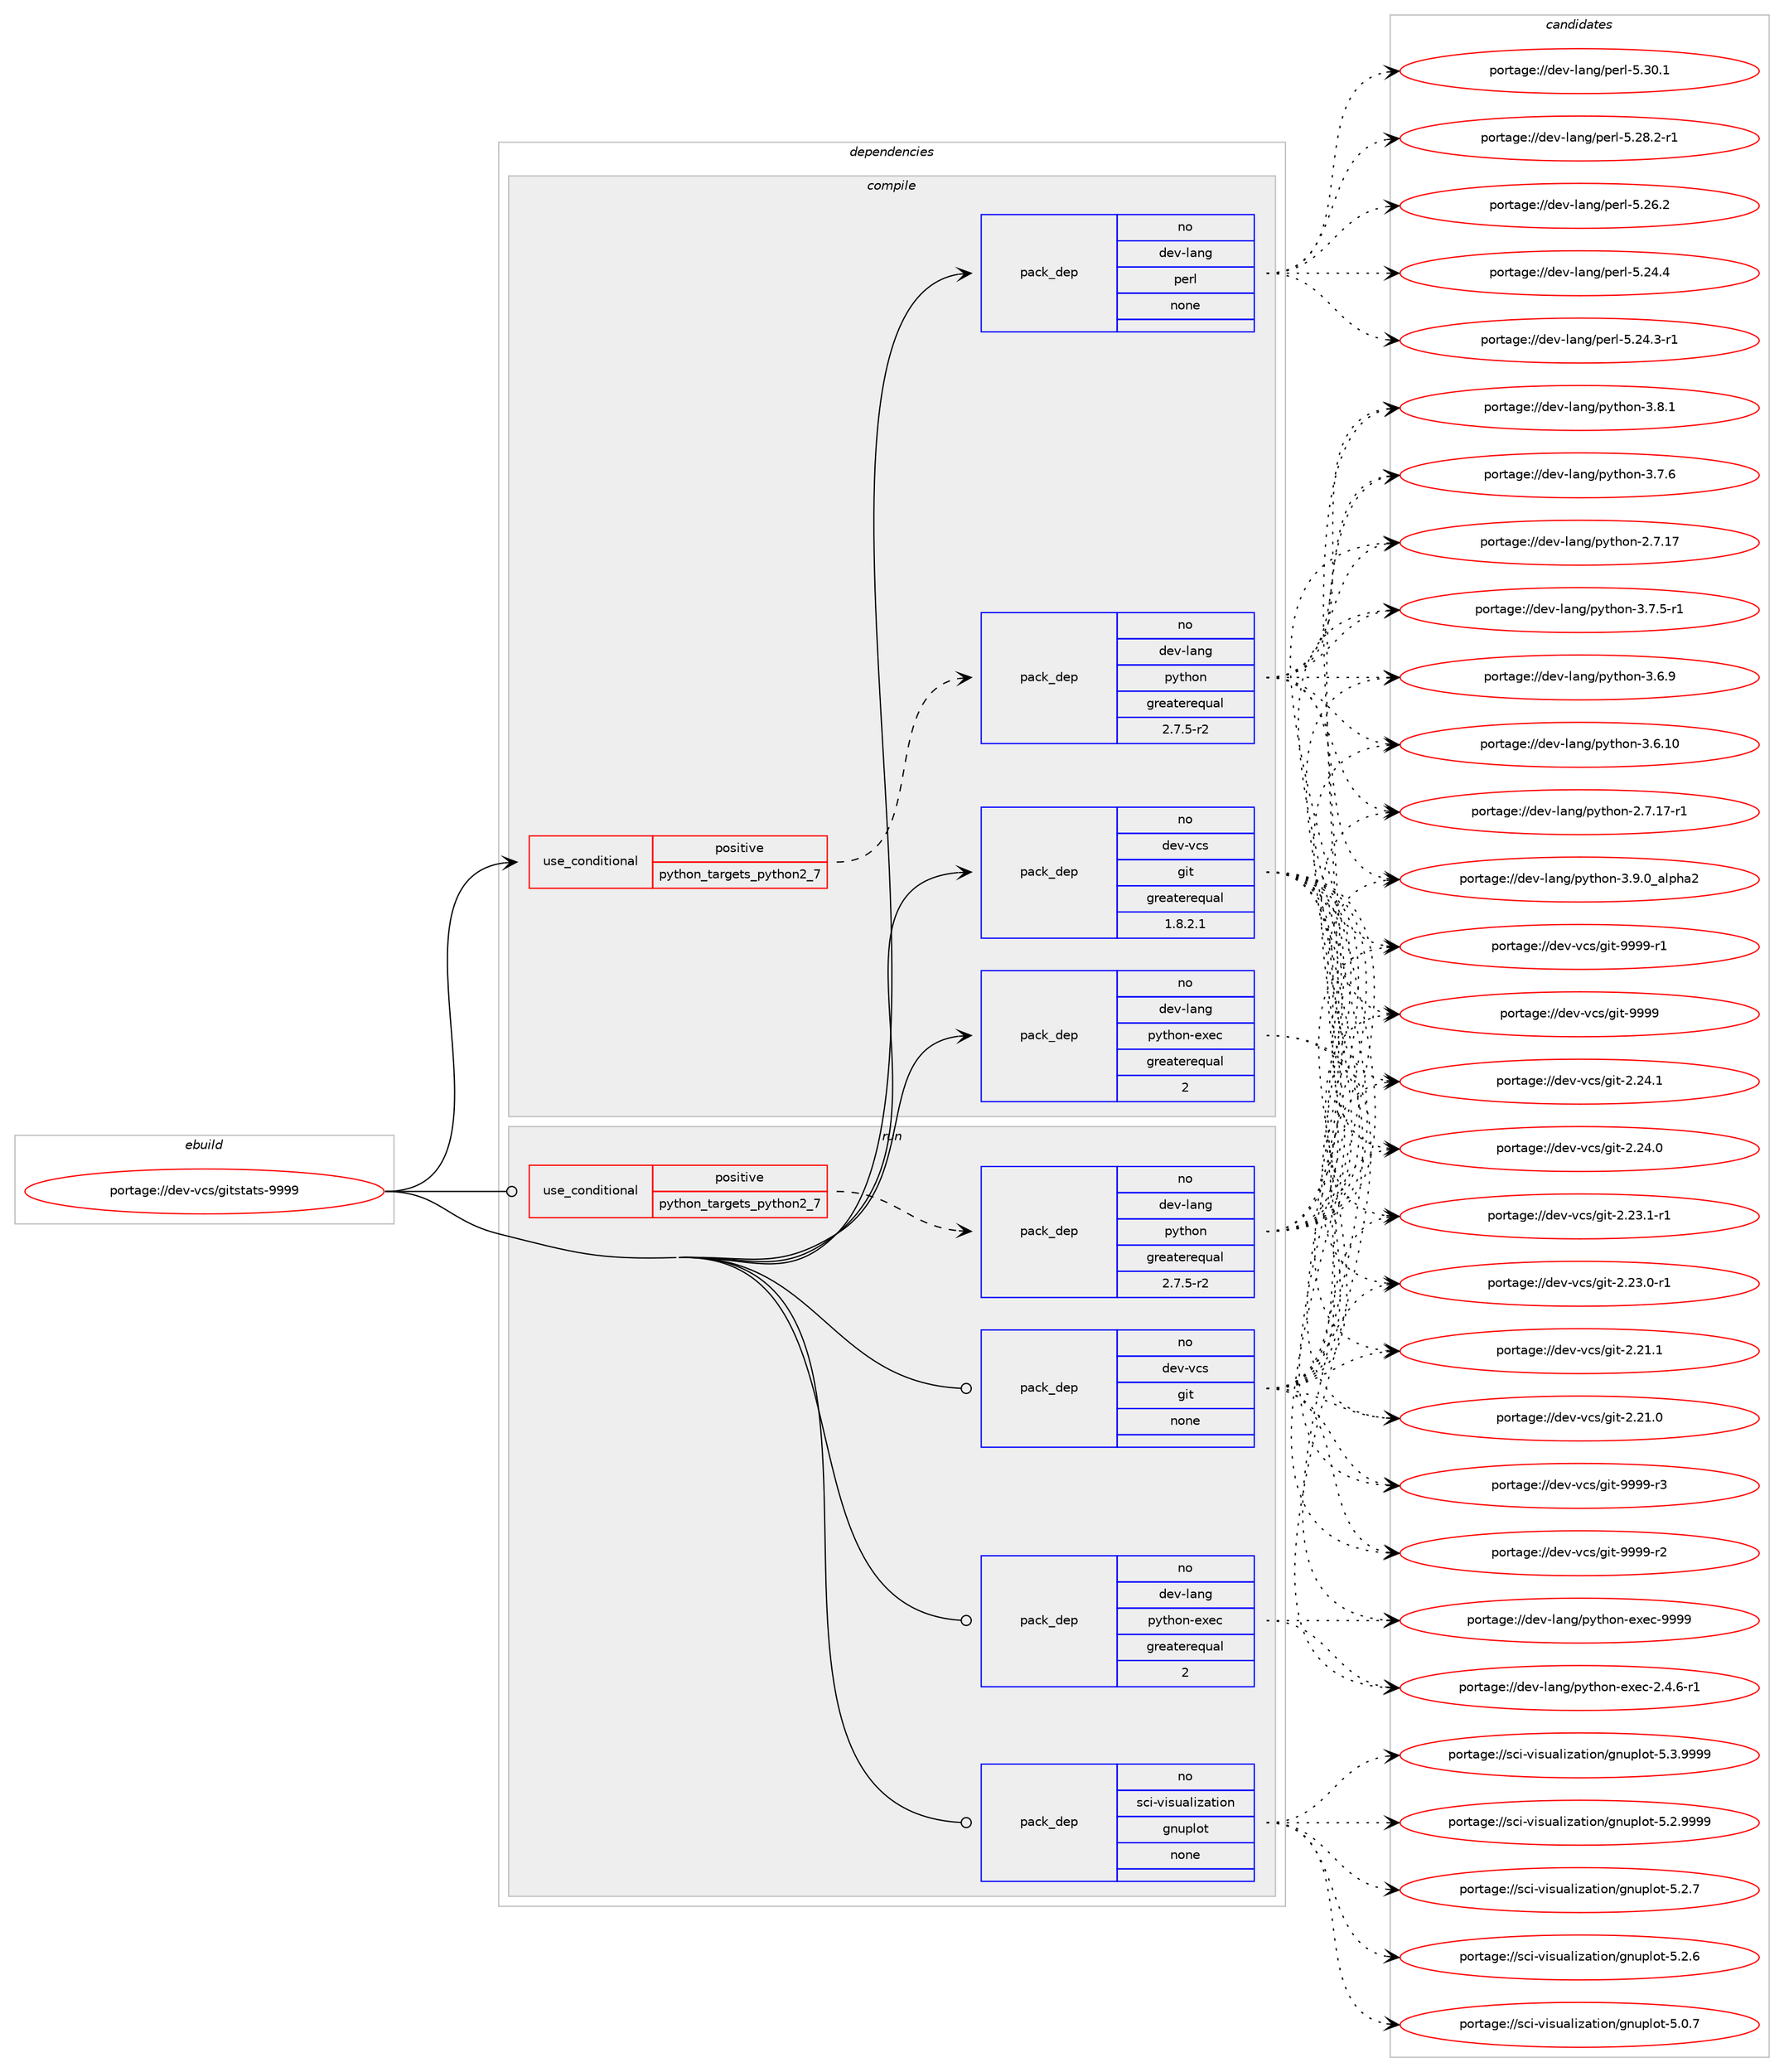 digraph prolog {

# *************
# Graph options
# *************

newrank=true;
concentrate=true;
compound=true;
graph [rankdir=LR,fontname=Helvetica,fontsize=10,ranksep=1.5];#, ranksep=2.5, nodesep=0.2];
edge  [arrowhead=vee];
node  [fontname=Helvetica,fontsize=10];

# **********
# The ebuild
# **********

subgraph cluster_leftcol {
color=gray;
label=<<i>ebuild</i>>;
id [label="portage://dev-vcs/gitstats-9999", color=red, width=4, href="../dev-vcs/gitstats-9999.svg"];
}

# ****************
# The dependencies
# ****************

subgraph cluster_midcol {
color=gray;
label=<<i>dependencies</i>>;
subgraph cluster_compile {
fillcolor="#eeeeee";
style=filled;
label=<<i>compile</i>>;
subgraph cond60657 {
dependency293216 [label=<<TABLE BORDER="0" CELLBORDER="1" CELLSPACING="0" CELLPADDING="4"><TR><TD ROWSPAN="3" CELLPADDING="10">use_conditional</TD></TR><TR><TD>positive</TD></TR><TR><TD>python_targets_python2_7</TD></TR></TABLE>>, shape=none, color=red];
subgraph pack228011 {
dependency293217 [label=<<TABLE BORDER="0" CELLBORDER="1" CELLSPACING="0" CELLPADDING="4" WIDTH="220"><TR><TD ROWSPAN="6" CELLPADDING="30">pack_dep</TD></TR><TR><TD WIDTH="110">no</TD></TR><TR><TD>dev-lang</TD></TR><TR><TD>python</TD></TR><TR><TD>greaterequal</TD></TR><TR><TD>2.7.5-r2</TD></TR></TABLE>>, shape=none, color=blue];
}
dependency293216:e -> dependency293217:w [weight=20,style="dashed",arrowhead="vee"];
}
id:e -> dependency293216:w [weight=20,style="solid",arrowhead="vee"];
subgraph pack228012 {
dependency293218 [label=<<TABLE BORDER="0" CELLBORDER="1" CELLSPACING="0" CELLPADDING="4" WIDTH="220"><TR><TD ROWSPAN="6" CELLPADDING="30">pack_dep</TD></TR><TR><TD WIDTH="110">no</TD></TR><TR><TD>dev-lang</TD></TR><TR><TD>perl</TD></TR><TR><TD>none</TD></TR><TR><TD></TD></TR></TABLE>>, shape=none, color=blue];
}
id:e -> dependency293218:w [weight=20,style="solid",arrowhead="vee"];
subgraph pack228013 {
dependency293219 [label=<<TABLE BORDER="0" CELLBORDER="1" CELLSPACING="0" CELLPADDING="4" WIDTH="220"><TR><TD ROWSPAN="6" CELLPADDING="30">pack_dep</TD></TR><TR><TD WIDTH="110">no</TD></TR><TR><TD>dev-lang</TD></TR><TR><TD>python-exec</TD></TR><TR><TD>greaterequal</TD></TR><TR><TD>2</TD></TR></TABLE>>, shape=none, color=blue];
}
id:e -> dependency293219:w [weight=20,style="solid",arrowhead="vee"];
subgraph pack228014 {
dependency293220 [label=<<TABLE BORDER="0" CELLBORDER="1" CELLSPACING="0" CELLPADDING="4" WIDTH="220"><TR><TD ROWSPAN="6" CELLPADDING="30">pack_dep</TD></TR><TR><TD WIDTH="110">no</TD></TR><TR><TD>dev-vcs</TD></TR><TR><TD>git</TD></TR><TR><TD>greaterequal</TD></TR><TR><TD>1.8.2.1</TD></TR></TABLE>>, shape=none, color=blue];
}
id:e -> dependency293220:w [weight=20,style="solid",arrowhead="vee"];
}
subgraph cluster_compileandrun {
fillcolor="#eeeeee";
style=filled;
label=<<i>compile and run</i>>;
}
subgraph cluster_run {
fillcolor="#eeeeee";
style=filled;
label=<<i>run</i>>;
subgraph cond60658 {
dependency293221 [label=<<TABLE BORDER="0" CELLBORDER="1" CELLSPACING="0" CELLPADDING="4"><TR><TD ROWSPAN="3" CELLPADDING="10">use_conditional</TD></TR><TR><TD>positive</TD></TR><TR><TD>python_targets_python2_7</TD></TR></TABLE>>, shape=none, color=red];
subgraph pack228015 {
dependency293222 [label=<<TABLE BORDER="0" CELLBORDER="1" CELLSPACING="0" CELLPADDING="4" WIDTH="220"><TR><TD ROWSPAN="6" CELLPADDING="30">pack_dep</TD></TR><TR><TD WIDTH="110">no</TD></TR><TR><TD>dev-lang</TD></TR><TR><TD>python</TD></TR><TR><TD>greaterequal</TD></TR><TR><TD>2.7.5-r2</TD></TR></TABLE>>, shape=none, color=blue];
}
dependency293221:e -> dependency293222:w [weight=20,style="dashed",arrowhead="vee"];
}
id:e -> dependency293221:w [weight=20,style="solid",arrowhead="odot"];
subgraph pack228016 {
dependency293223 [label=<<TABLE BORDER="0" CELLBORDER="1" CELLSPACING="0" CELLPADDING="4" WIDTH="220"><TR><TD ROWSPAN="6" CELLPADDING="30">pack_dep</TD></TR><TR><TD WIDTH="110">no</TD></TR><TR><TD>dev-lang</TD></TR><TR><TD>python-exec</TD></TR><TR><TD>greaterequal</TD></TR><TR><TD>2</TD></TR></TABLE>>, shape=none, color=blue];
}
id:e -> dependency293223:w [weight=20,style="solid",arrowhead="odot"];
subgraph pack228017 {
dependency293224 [label=<<TABLE BORDER="0" CELLBORDER="1" CELLSPACING="0" CELLPADDING="4" WIDTH="220"><TR><TD ROWSPAN="6" CELLPADDING="30">pack_dep</TD></TR><TR><TD WIDTH="110">no</TD></TR><TR><TD>dev-vcs</TD></TR><TR><TD>git</TD></TR><TR><TD>none</TD></TR><TR><TD></TD></TR></TABLE>>, shape=none, color=blue];
}
id:e -> dependency293224:w [weight=20,style="solid",arrowhead="odot"];
subgraph pack228018 {
dependency293225 [label=<<TABLE BORDER="0" CELLBORDER="1" CELLSPACING="0" CELLPADDING="4" WIDTH="220"><TR><TD ROWSPAN="6" CELLPADDING="30">pack_dep</TD></TR><TR><TD WIDTH="110">no</TD></TR><TR><TD>sci-visualization</TD></TR><TR><TD>gnuplot</TD></TR><TR><TD>none</TD></TR><TR><TD></TD></TR></TABLE>>, shape=none, color=blue];
}
id:e -> dependency293225:w [weight=20,style="solid",arrowhead="odot"];
}
}

# **************
# The candidates
# **************

subgraph cluster_choices {
rank=same;
color=gray;
label=<<i>candidates</i>>;

subgraph choice228011 {
color=black;
nodesep=1;
choice10010111845108971101034711212111610411111045514657464895971081121049750 [label="portage://dev-lang/python-3.9.0_alpha2", color=red, width=4,href="../dev-lang/python-3.9.0_alpha2.svg"];
choice100101118451089711010347112121116104111110455146564649 [label="portage://dev-lang/python-3.8.1", color=red, width=4,href="../dev-lang/python-3.8.1.svg"];
choice100101118451089711010347112121116104111110455146554654 [label="portage://dev-lang/python-3.7.6", color=red, width=4,href="../dev-lang/python-3.7.6.svg"];
choice1001011184510897110103471121211161041111104551465546534511449 [label="portage://dev-lang/python-3.7.5-r1", color=red, width=4,href="../dev-lang/python-3.7.5-r1.svg"];
choice100101118451089711010347112121116104111110455146544657 [label="portage://dev-lang/python-3.6.9", color=red, width=4,href="../dev-lang/python-3.6.9.svg"];
choice10010111845108971101034711212111610411111045514654464948 [label="portage://dev-lang/python-3.6.10", color=red, width=4,href="../dev-lang/python-3.6.10.svg"];
choice100101118451089711010347112121116104111110455046554649554511449 [label="portage://dev-lang/python-2.7.17-r1", color=red, width=4,href="../dev-lang/python-2.7.17-r1.svg"];
choice10010111845108971101034711212111610411111045504655464955 [label="portage://dev-lang/python-2.7.17", color=red, width=4,href="../dev-lang/python-2.7.17.svg"];
dependency293217:e -> choice10010111845108971101034711212111610411111045514657464895971081121049750:w [style=dotted,weight="100"];
dependency293217:e -> choice100101118451089711010347112121116104111110455146564649:w [style=dotted,weight="100"];
dependency293217:e -> choice100101118451089711010347112121116104111110455146554654:w [style=dotted,weight="100"];
dependency293217:e -> choice1001011184510897110103471121211161041111104551465546534511449:w [style=dotted,weight="100"];
dependency293217:e -> choice100101118451089711010347112121116104111110455146544657:w [style=dotted,weight="100"];
dependency293217:e -> choice10010111845108971101034711212111610411111045514654464948:w [style=dotted,weight="100"];
dependency293217:e -> choice100101118451089711010347112121116104111110455046554649554511449:w [style=dotted,weight="100"];
dependency293217:e -> choice10010111845108971101034711212111610411111045504655464955:w [style=dotted,weight="100"];
}
subgraph choice228012 {
color=black;
nodesep=1;
choice10010111845108971101034711210111410845534651484649 [label="portage://dev-lang/perl-5.30.1", color=red, width=4,href="../dev-lang/perl-5.30.1.svg"];
choice100101118451089711010347112101114108455346505646504511449 [label="portage://dev-lang/perl-5.28.2-r1", color=red, width=4,href="../dev-lang/perl-5.28.2-r1.svg"];
choice10010111845108971101034711210111410845534650544650 [label="portage://dev-lang/perl-5.26.2", color=red, width=4,href="../dev-lang/perl-5.26.2.svg"];
choice10010111845108971101034711210111410845534650524652 [label="portage://dev-lang/perl-5.24.4", color=red, width=4,href="../dev-lang/perl-5.24.4.svg"];
choice100101118451089711010347112101114108455346505246514511449 [label="portage://dev-lang/perl-5.24.3-r1", color=red, width=4,href="../dev-lang/perl-5.24.3-r1.svg"];
dependency293218:e -> choice10010111845108971101034711210111410845534651484649:w [style=dotted,weight="100"];
dependency293218:e -> choice100101118451089711010347112101114108455346505646504511449:w [style=dotted,weight="100"];
dependency293218:e -> choice10010111845108971101034711210111410845534650544650:w [style=dotted,weight="100"];
dependency293218:e -> choice10010111845108971101034711210111410845534650524652:w [style=dotted,weight="100"];
dependency293218:e -> choice100101118451089711010347112101114108455346505246514511449:w [style=dotted,weight="100"];
}
subgraph choice228013 {
color=black;
nodesep=1;
choice10010111845108971101034711212111610411111045101120101994557575757 [label="portage://dev-lang/python-exec-9999", color=red, width=4,href="../dev-lang/python-exec-9999.svg"];
choice10010111845108971101034711212111610411111045101120101994550465246544511449 [label="portage://dev-lang/python-exec-2.4.6-r1", color=red, width=4,href="../dev-lang/python-exec-2.4.6-r1.svg"];
dependency293219:e -> choice10010111845108971101034711212111610411111045101120101994557575757:w [style=dotted,weight="100"];
dependency293219:e -> choice10010111845108971101034711212111610411111045101120101994550465246544511449:w [style=dotted,weight="100"];
}
subgraph choice228014 {
color=black;
nodesep=1;
choice10010111845118991154710310511645575757574511451 [label="portage://dev-vcs/git-9999-r3", color=red, width=4,href="../dev-vcs/git-9999-r3.svg"];
choice10010111845118991154710310511645575757574511450 [label="portage://dev-vcs/git-9999-r2", color=red, width=4,href="../dev-vcs/git-9999-r2.svg"];
choice10010111845118991154710310511645575757574511449 [label="portage://dev-vcs/git-9999-r1", color=red, width=4,href="../dev-vcs/git-9999-r1.svg"];
choice1001011184511899115471031051164557575757 [label="portage://dev-vcs/git-9999", color=red, width=4,href="../dev-vcs/git-9999.svg"];
choice10010111845118991154710310511645504650524649 [label="portage://dev-vcs/git-2.24.1", color=red, width=4,href="../dev-vcs/git-2.24.1.svg"];
choice10010111845118991154710310511645504650524648 [label="portage://dev-vcs/git-2.24.0", color=red, width=4,href="../dev-vcs/git-2.24.0.svg"];
choice100101118451189911547103105116455046505146494511449 [label="portage://dev-vcs/git-2.23.1-r1", color=red, width=4,href="../dev-vcs/git-2.23.1-r1.svg"];
choice100101118451189911547103105116455046505146484511449 [label="portage://dev-vcs/git-2.23.0-r1", color=red, width=4,href="../dev-vcs/git-2.23.0-r1.svg"];
choice10010111845118991154710310511645504650494649 [label="portage://dev-vcs/git-2.21.1", color=red, width=4,href="../dev-vcs/git-2.21.1.svg"];
choice10010111845118991154710310511645504650494648 [label="portage://dev-vcs/git-2.21.0", color=red, width=4,href="../dev-vcs/git-2.21.0.svg"];
dependency293220:e -> choice10010111845118991154710310511645575757574511451:w [style=dotted,weight="100"];
dependency293220:e -> choice10010111845118991154710310511645575757574511450:w [style=dotted,weight="100"];
dependency293220:e -> choice10010111845118991154710310511645575757574511449:w [style=dotted,weight="100"];
dependency293220:e -> choice1001011184511899115471031051164557575757:w [style=dotted,weight="100"];
dependency293220:e -> choice10010111845118991154710310511645504650524649:w [style=dotted,weight="100"];
dependency293220:e -> choice10010111845118991154710310511645504650524648:w [style=dotted,weight="100"];
dependency293220:e -> choice100101118451189911547103105116455046505146494511449:w [style=dotted,weight="100"];
dependency293220:e -> choice100101118451189911547103105116455046505146484511449:w [style=dotted,weight="100"];
dependency293220:e -> choice10010111845118991154710310511645504650494649:w [style=dotted,weight="100"];
dependency293220:e -> choice10010111845118991154710310511645504650494648:w [style=dotted,weight="100"];
}
subgraph choice228015 {
color=black;
nodesep=1;
choice10010111845108971101034711212111610411111045514657464895971081121049750 [label="portage://dev-lang/python-3.9.0_alpha2", color=red, width=4,href="../dev-lang/python-3.9.0_alpha2.svg"];
choice100101118451089711010347112121116104111110455146564649 [label="portage://dev-lang/python-3.8.1", color=red, width=4,href="../dev-lang/python-3.8.1.svg"];
choice100101118451089711010347112121116104111110455146554654 [label="portage://dev-lang/python-3.7.6", color=red, width=4,href="../dev-lang/python-3.7.6.svg"];
choice1001011184510897110103471121211161041111104551465546534511449 [label="portage://dev-lang/python-3.7.5-r1", color=red, width=4,href="../dev-lang/python-3.7.5-r1.svg"];
choice100101118451089711010347112121116104111110455146544657 [label="portage://dev-lang/python-3.6.9", color=red, width=4,href="../dev-lang/python-3.6.9.svg"];
choice10010111845108971101034711212111610411111045514654464948 [label="portage://dev-lang/python-3.6.10", color=red, width=4,href="../dev-lang/python-3.6.10.svg"];
choice100101118451089711010347112121116104111110455046554649554511449 [label="portage://dev-lang/python-2.7.17-r1", color=red, width=4,href="../dev-lang/python-2.7.17-r1.svg"];
choice10010111845108971101034711212111610411111045504655464955 [label="portage://dev-lang/python-2.7.17", color=red, width=4,href="../dev-lang/python-2.7.17.svg"];
dependency293222:e -> choice10010111845108971101034711212111610411111045514657464895971081121049750:w [style=dotted,weight="100"];
dependency293222:e -> choice100101118451089711010347112121116104111110455146564649:w [style=dotted,weight="100"];
dependency293222:e -> choice100101118451089711010347112121116104111110455146554654:w [style=dotted,weight="100"];
dependency293222:e -> choice1001011184510897110103471121211161041111104551465546534511449:w [style=dotted,weight="100"];
dependency293222:e -> choice100101118451089711010347112121116104111110455146544657:w [style=dotted,weight="100"];
dependency293222:e -> choice10010111845108971101034711212111610411111045514654464948:w [style=dotted,weight="100"];
dependency293222:e -> choice100101118451089711010347112121116104111110455046554649554511449:w [style=dotted,weight="100"];
dependency293222:e -> choice10010111845108971101034711212111610411111045504655464955:w [style=dotted,weight="100"];
}
subgraph choice228016 {
color=black;
nodesep=1;
choice10010111845108971101034711212111610411111045101120101994557575757 [label="portage://dev-lang/python-exec-9999", color=red, width=4,href="../dev-lang/python-exec-9999.svg"];
choice10010111845108971101034711212111610411111045101120101994550465246544511449 [label="portage://dev-lang/python-exec-2.4.6-r1", color=red, width=4,href="../dev-lang/python-exec-2.4.6-r1.svg"];
dependency293223:e -> choice10010111845108971101034711212111610411111045101120101994557575757:w [style=dotted,weight="100"];
dependency293223:e -> choice10010111845108971101034711212111610411111045101120101994550465246544511449:w [style=dotted,weight="100"];
}
subgraph choice228017 {
color=black;
nodesep=1;
choice10010111845118991154710310511645575757574511451 [label="portage://dev-vcs/git-9999-r3", color=red, width=4,href="../dev-vcs/git-9999-r3.svg"];
choice10010111845118991154710310511645575757574511450 [label="portage://dev-vcs/git-9999-r2", color=red, width=4,href="../dev-vcs/git-9999-r2.svg"];
choice10010111845118991154710310511645575757574511449 [label="portage://dev-vcs/git-9999-r1", color=red, width=4,href="../dev-vcs/git-9999-r1.svg"];
choice1001011184511899115471031051164557575757 [label="portage://dev-vcs/git-9999", color=red, width=4,href="../dev-vcs/git-9999.svg"];
choice10010111845118991154710310511645504650524649 [label="portage://dev-vcs/git-2.24.1", color=red, width=4,href="../dev-vcs/git-2.24.1.svg"];
choice10010111845118991154710310511645504650524648 [label="portage://dev-vcs/git-2.24.0", color=red, width=4,href="../dev-vcs/git-2.24.0.svg"];
choice100101118451189911547103105116455046505146494511449 [label="portage://dev-vcs/git-2.23.1-r1", color=red, width=4,href="../dev-vcs/git-2.23.1-r1.svg"];
choice100101118451189911547103105116455046505146484511449 [label="portage://dev-vcs/git-2.23.0-r1", color=red, width=4,href="../dev-vcs/git-2.23.0-r1.svg"];
choice10010111845118991154710310511645504650494649 [label="portage://dev-vcs/git-2.21.1", color=red, width=4,href="../dev-vcs/git-2.21.1.svg"];
choice10010111845118991154710310511645504650494648 [label="portage://dev-vcs/git-2.21.0", color=red, width=4,href="../dev-vcs/git-2.21.0.svg"];
dependency293224:e -> choice10010111845118991154710310511645575757574511451:w [style=dotted,weight="100"];
dependency293224:e -> choice10010111845118991154710310511645575757574511450:w [style=dotted,weight="100"];
dependency293224:e -> choice10010111845118991154710310511645575757574511449:w [style=dotted,weight="100"];
dependency293224:e -> choice1001011184511899115471031051164557575757:w [style=dotted,weight="100"];
dependency293224:e -> choice10010111845118991154710310511645504650524649:w [style=dotted,weight="100"];
dependency293224:e -> choice10010111845118991154710310511645504650524648:w [style=dotted,weight="100"];
dependency293224:e -> choice100101118451189911547103105116455046505146494511449:w [style=dotted,weight="100"];
dependency293224:e -> choice100101118451189911547103105116455046505146484511449:w [style=dotted,weight="100"];
dependency293224:e -> choice10010111845118991154710310511645504650494649:w [style=dotted,weight="100"];
dependency293224:e -> choice10010111845118991154710310511645504650494648:w [style=dotted,weight="100"];
}
subgraph choice228018 {
color=black;
nodesep=1;
choice1159910545118105115117971081051229711610511111047103110117112108111116455346514657575757 [label="portage://sci-visualization/gnuplot-5.3.9999", color=red, width=4,href="../sci-visualization/gnuplot-5.3.9999.svg"];
choice1159910545118105115117971081051229711610511111047103110117112108111116455346504657575757 [label="portage://sci-visualization/gnuplot-5.2.9999", color=red, width=4,href="../sci-visualization/gnuplot-5.2.9999.svg"];
choice1159910545118105115117971081051229711610511111047103110117112108111116455346504655 [label="portage://sci-visualization/gnuplot-5.2.7", color=red, width=4,href="../sci-visualization/gnuplot-5.2.7.svg"];
choice1159910545118105115117971081051229711610511111047103110117112108111116455346504654 [label="portage://sci-visualization/gnuplot-5.2.6", color=red, width=4,href="../sci-visualization/gnuplot-5.2.6.svg"];
choice1159910545118105115117971081051229711610511111047103110117112108111116455346484655 [label="portage://sci-visualization/gnuplot-5.0.7", color=red, width=4,href="../sci-visualization/gnuplot-5.0.7.svg"];
dependency293225:e -> choice1159910545118105115117971081051229711610511111047103110117112108111116455346514657575757:w [style=dotted,weight="100"];
dependency293225:e -> choice1159910545118105115117971081051229711610511111047103110117112108111116455346504657575757:w [style=dotted,weight="100"];
dependency293225:e -> choice1159910545118105115117971081051229711610511111047103110117112108111116455346504655:w [style=dotted,weight="100"];
dependency293225:e -> choice1159910545118105115117971081051229711610511111047103110117112108111116455346504654:w [style=dotted,weight="100"];
dependency293225:e -> choice1159910545118105115117971081051229711610511111047103110117112108111116455346484655:w [style=dotted,weight="100"];
}
}

}
